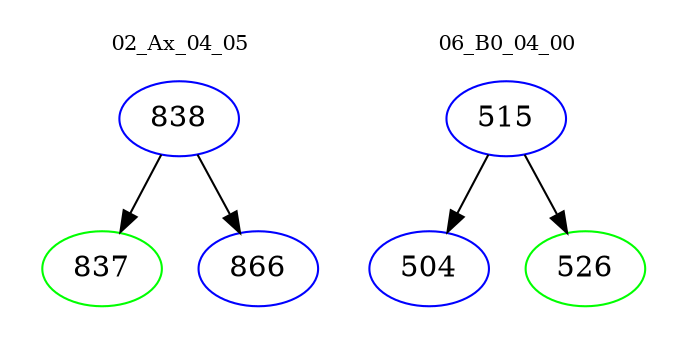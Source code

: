 digraph{
subgraph cluster_0 {
color = white
label = "02_Ax_04_05";
fontsize=10;
T0_838 [label="838", color="blue"]
T0_838 -> T0_837 [color="black"]
T0_837 [label="837", color="green"]
T0_838 -> T0_866 [color="black"]
T0_866 [label="866", color="blue"]
}
subgraph cluster_1 {
color = white
label = "06_B0_04_00";
fontsize=10;
T1_515 [label="515", color="blue"]
T1_515 -> T1_504 [color="black"]
T1_504 [label="504", color="blue"]
T1_515 -> T1_526 [color="black"]
T1_526 [label="526", color="green"]
}
}
